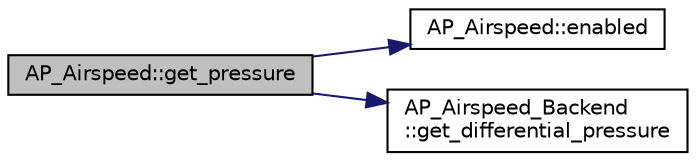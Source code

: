 digraph "AP_Airspeed::get_pressure"
{
 // INTERACTIVE_SVG=YES
  edge [fontname="Helvetica",fontsize="10",labelfontname="Helvetica",labelfontsize="10"];
  node [fontname="Helvetica",fontsize="10",shape=record];
  rankdir="LR";
  Node1 [label="AP_Airspeed::get_pressure",height=0.2,width=0.4,color="black", fillcolor="grey75", style="filled", fontcolor="black"];
  Node1 -> Node2 [color="midnightblue",fontsize="10",style="solid",fontname="Helvetica"];
  Node2 [label="AP_Airspeed::enabled",height=0.2,width=0.4,color="black", fillcolor="white", style="filled",URL="$classAP__Airspeed.html#a4721e9a79d9611e1f693d4850c07edc0"];
  Node1 -> Node3 [color="midnightblue",fontsize="10",style="solid",fontname="Helvetica"];
  Node3 [label="AP_Airspeed_Backend\l::get_differential_pressure",height=0.2,width=0.4,color="black", fillcolor="white", style="filled",URL="$classAP__Airspeed__Backend.html#a13ffe36cf0a00f387172d7345a013980"];
}
